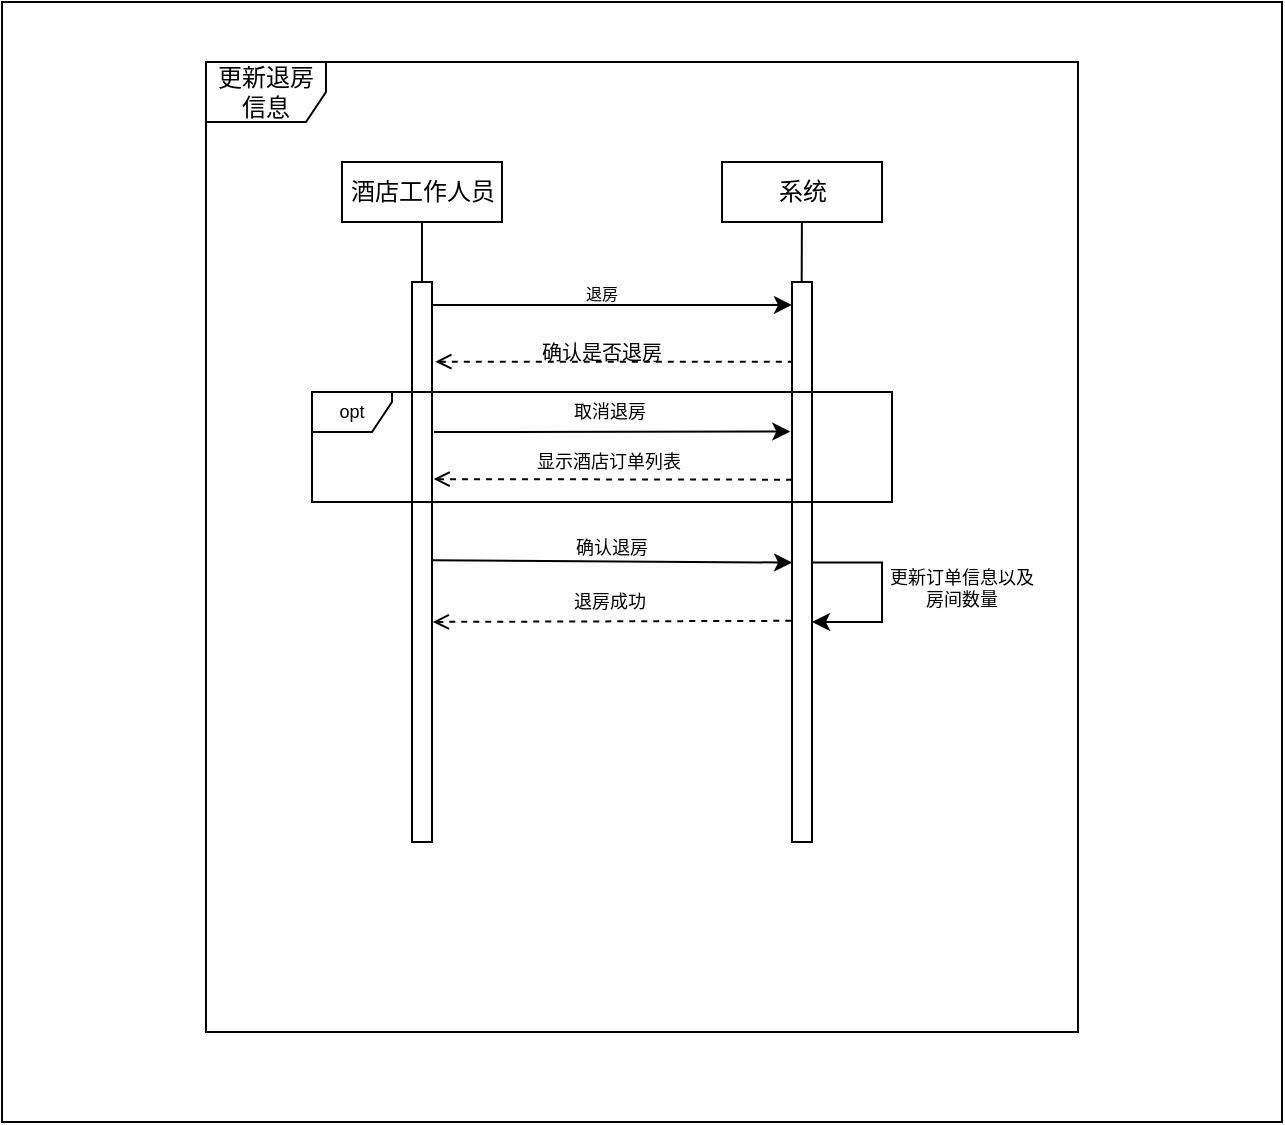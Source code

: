 <mxfile version="13.0.1" type="device"><diagram id="1_GFTabk5JTWjNQDW3Wh" name="Page-1"><mxGraphModel dx="1038" dy="613" grid="1" gridSize="10" guides="1" tooltips="1" connect="1" arrows="1" fold="1" page="1" pageScale="1" pageWidth="827" pageHeight="1169" math="0" shadow="0"><root><mxCell id="0"/><mxCell id="1" parent="0"/><mxCell id="VC5Cuw14lvcmJqyE8yVH-1" value="" style="rounded=0;whiteSpace=wrap;html=1;" vertex="1" parent="1"><mxGeometry x="110" y="100" width="640" height="560" as="geometry"/></mxCell><mxCell id="VC5Cuw14lvcmJqyE8yVH-3" value="更新退房信息" style="shape=umlFrame;whiteSpace=wrap;html=1;" vertex="1" parent="1"><mxGeometry x="212" y="130" width="436" height="485" as="geometry"/></mxCell><mxCell id="VC5Cuw14lvcmJqyE8yVH-8" value="" style="rounded=0;orthogonalLoop=1;jettySize=auto;html=1;endArrow=none;endFill=0;" edge="1" parent="1" source="VC5Cuw14lvcmJqyE8yVH-4" target="VC5Cuw14lvcmJqyE8yVH-7"><mxGeometry relative="1" as="geometry"/></mxCell><mxCell id="VC5Cuw14lvcmJqyE8yVH-4" value="酒店工作人员" style="html=1;" vertex="1" parent="1"><mxGeometry x="280" y="180" width="80" height="30" as="geometry"/></mxCell><mxCell id="VC5Cuw14lvcmJqyE8yVH-16" value="" style="edgeStyle=none;rounded=0;orthogonalLoop=1;jettySize=auto;html=1;endArrow=none;endFill=0;entryX=0.481;entryY=0.037;entryDx=0;entryDy=0;entryPerimeter=0;" edge="1" parent="1" source="VC5Cuw14lvcmJqyE8yVH-6" target="VC5Cuw14lvcmJqyE8yVH-12"><mxGeometry relative="1" as="geometry"><mxPoint x="512" y="241" as="targetPoint"/></mxGeometry></mxCell><mxCell id="VC5Cuw14lvcmJqyE8yVH-6" value="系统" style="html=1;" vertex="1" parent="1"><mxGeometry x="470" y="180" width="80" height="30" as="geometry"/></mxCell><mxCell id="VC5Cuw14lvcmJqyE8yVH-7" value="" style="html=1;points=[];perimeter=orthogonalPerimeter;" vertex="1" parent="1"><mxGeometry x="315" y="240" width="10" height="280" as="geometry"/></mxCell><mxCell id="VC5Cuw14lvcmJqyE8yVH-12" value="" style="html=1;points=[];perimeter=orthogonalPerimeter;" vertex="1" parent="1"><mxGeometry x="505" y="240" width="10" height="280" as="geometry"/></mxCell><mxCell id="VC5Cuw14lvcmJqyE8yVH-17" value="" style="endArrow=classic;html=1;exitX=0.955;exitY=0.041;exitDx=0;exitDy=0;exitPerimeter=0;" edge="1" parent="1" source="VC5Cuw14lvcmJqyE8yVH-7" target="VC5Cuw14lvcmJqyE8yVH-12"><mxGeometry width="50" height="50" relative="1" as="geometry"><mxPoint x="380" y="380" as="sourcePoint"/><mxPoint x="430" y="330" as="targetPoint"/></mxGeometry></mxCell><mxCell id="VC5Cuw14lvcmJqyE8yVH-18" value="" style="endArrow=none;dashed=1;html=1;exitX=0.263;exitY=0.309;exitDx=0;exitDy=0;exitPerimeter=0;startArrow=open;startFill=0;" edge="1" parent="1" source="VC5Cuw14lvcmJqyE8yVH-3" target="VC5Cuw14lvcmJqyE8yVH-12"><mxGeometry width="50" height="50" relative="1" as="geometry"><mxPoint x="380" y="380" as="sourcePoint"/><mxPoint x="430" y="330" as="targetPoint"/></mxGeometry></mxCell><mxCell id="VC5Cuw14lvcmJqyE8yVH-19" value="&lt;span style=&quot;font-size: 8px&quot;&gt;退房&lt;/span&gt;" style="text;html=1;strokeColor=none;fillColor=none;align=center;verticalAlign=middle;whiteSpace=wrap;rounded=0;" vertex="1" parent="1"><mxGeometry x="355" y="240" width="110" height="10" as="geometry"/></mxCell><mxCell id="VC5Cuw14lvcmJqyE8yVH-20" value="&lt;font style=&quot;font-size: 10px&quot;&gt;确认是否退房&lt;/font&gt;" style="text;html=1;strokeColor=none;fillColor=none;align=center;verticalAlign=middle;whiteSpace=wrap;rounded=0;horizontal=1;fontSize=9;" vertex="1" parent="1"><mxGeometry x="355" y="270" width="110" height="10" as="geometry"/></mxCell><mxCell id="VC5Cuw14lvcmJqyE8yVH-22" value="opt" style="shape=umlFrame;whiteSpace=wrap;html=1;fontSize=9;width=40;height=20;" vertex="1" parent="1"><mxGeometry x="265" y="295" width="290" height="55" as="geometry"/></mxCell><mxCell id="VC5Cuw14lvcmJqyE8yVH-25" value="" style="endArrow=classic;html=1;entryX=-0.086;entryY=0.267;entryDx=0;entryDy=0;entryPerimeter=0;" edge="1" parent="1" target="VC5Cuw14lvcmJqyE8yVH-12"><mxGeometry width="50" height="50" relative="1" as="geometry"><mxPoint x="326" y="315" as="sourcePoint"/><mxPoint x="500" y="330" as="targetPoint"/></mxGeometry></mxCell><mxCell id="VC5Cuw14lvcmJqyE8yVH-26" value="取消退房" style="text;html=1;strokeColor=none;fillColor=none;align=center;verticalAlign=middle;whiteSpace=wrap;rounded=0;fontSize=9;" vertex="1" parent="1"><mxGeometry x="345" y="300" width="137.5" height="10" as="geometry"/></mxCell><mxCell id="VC5Cuw14lvcmJqyE8yVH-27" value="" style="endArrow=none;dashed=1;html=1;exitX=1.08;exitY=0.352;exitDx=0;exitDy=0;exitPerimeter=0;startArrow=open;startFill=0;entryX=-0.005;entryY=0.353;entryDx=0;entryDy=0;entryPerimeter=0;" edge="1" parent="1" source="VC5Cuw14lvcmJqyE8yVH-7" target="VC5Cuw14lvcmJqyE8yVH-12"><mxGeometry width="50" height="50" relative="1" as="geometry"><mxPoint x="336.668" y="289.865" as="sourcePoint"/><mxPoint x="515" y="289.865" as="targetPoint"/></mxGeometry></mxCell><mxCell id="VC5Cuw14lvcmJqyE8yVH-28" value="显示酒店订单列表" style="text;html=1;strokeColor=none;fillColor=none;align=center;verticalAlign=middle;whiteSpace=wrap;rounded=0;fontSize=9;" vertex="1" parent="1"><mxGeometry x="351.25" y="320" width="125" height="20" as="geometry"/></mxCell><mxCell id="VC5Cuw14lvcmJqyE8yVH-29" value="" style="endArrow=classic;html=1;fontSize=9;exitX=0.994;exitY=0.497;exitDx=0;exitDy=0;exitPerimeter=0;entryX=0.006;entryY=0.501;entryDx=0;entryDy=0;entryPerimeter=0;" edge="1" parent="1" source="VC5Cuw14lvcmJqyE8yVH-7" target="VC5Cuw14lvcmJqyE8yVH-12"><mxGeometry width="50" height="50" relative="1" as="geometry"><mxPoint x="390" y="370" as="sourcePoint"/><mxPoint x="440" y="320" as="targetPoint"/></mxGeometry></mxCell><mxCell id="VC5Cuw14lvcmJqyE8yVH-30" value="确认退房" style="text;html=1;strokeColor=none;fillColor=none;align=center;verticalAlign=middle;whiteSpace=wrap;rounded=0;fontSize=9;" vertex="1" parent="1"><mxGeometry x="355" y="362.5" width="120" height="20" as="geometry"/></mxCell><mxCell id="VC5Cuw14lvcmJqyE8yVH-31" value="" style="endArrow=none;dashed=1;html=1;fontSize=9;exitX=1.04;exitY=0.607;exitDx=0;exitDy=0;exitPerimeter=0;entryX=0.051;entryY=0.605;entryDx=0;entryDy=0;entryPerimeter=0;startArrow=open;startFill=0;" edge="1" parent="1" source="VC5Cuw14lvcmJqyE8yVH-7" target="VC5Cuw14lvcmJqyE8yVH-12"><mxGeometry width="50" height="50" relative="1" as="geometry"><mxPoint x="390" y="370" as="sourcePoint"/><mxPoint x="440" y="320" as="targetPoint"/></mxGeometry></mxCell><mxCell id="VC5Cuw14lvcmJqyE8yVH-33" value="退房成功" style="text;html=1;strokeColor=none;fillColor=none;align=center;verticalAlign=middle;whiteSpace=wrap;rounded=0;fontSize=9;" vertex="1" parent="1"><mxGeometry x="364" y="390" width="100" height="20" as="geometry"/></mxCell><mxCell id="VC5Cuw14lvcmJqyE8yVH-35" value="" style="endArrow=classic;html=1;fontSize=9;edgeStyle=orthogonalEdgeStyle;exitX=0.966;exitY=0.501;exitDx=0;exitDy=0;exitPerimeter=0;entryX=1;entryY=0.607;entryDx=0;entryDy=0;entryPerimeter=0;rounded=0;" edge="1" parent="1" source="VC5Cuw14lvcmJqyE8yVH-12" target="VC5Cuw14lvcmJqyE8yVH-12"><mxGeometry width="50" height="50" relative="1" as="geometry"><mxPoint x="390" y="370" as="sourcePoint"/><mxPoint x="440" y="320" as="targetPoint"/><Array as="points"><mxPoint x="550" y="380"/><mxPoint x="550" y="410"/></Array></mxGeometry></mxCell><mxCell id="VC5Cuw14lvcmJqyE8yVH-36" value="更新订单信息以及房间数量" style="text;html=1;strokeColor=none;fillColor=none;align=center;verticalAlign=middle;whiteSpace=wrap;rounded=0;fontSize=9;" vertex="1" parent="1"><mxGeometry x="550" y="382.5" width="80" height="20" as="geometry"/></mxCell></root></mxGraphModel></diagram></mxfile>